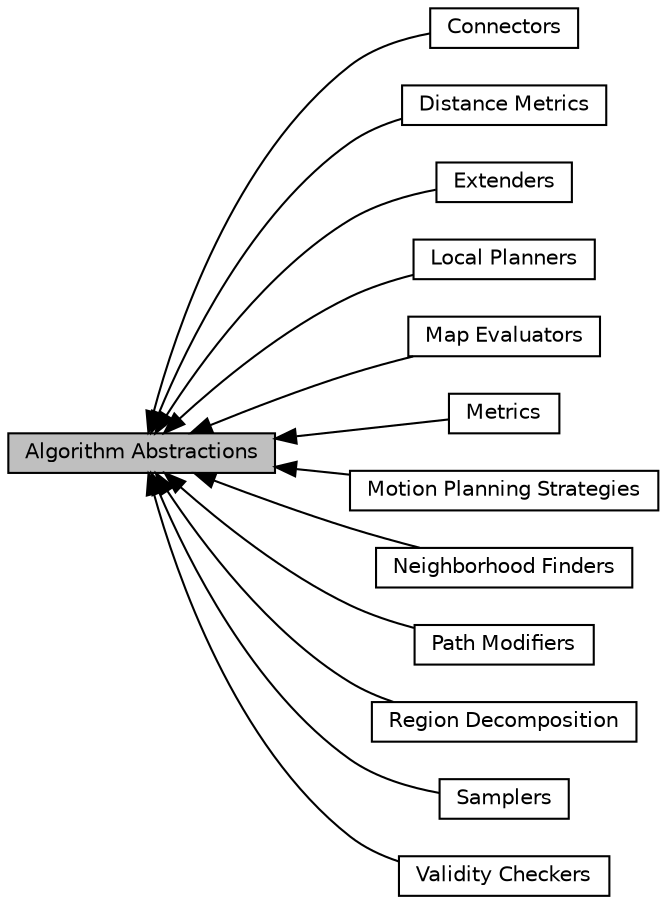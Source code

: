 digraph "Algorithm Abstractions"
{
  edge [fontname="Helvetica",fontsize="10",labelfontname="Helvetica",labelfontsize="10"];
  node [fontname="Helvetica",fontsize="10",shape=box];
  rankdir=LR;
  Node1 [label="Algorithm Abstractions",height=0.2,width=0.4,color="black", fillcolor="grey75", style="filled", fontcolor="black",tooltip=" "];
  Node8 [label="Connectors",height=0.2,width=0.4,color="black", fillcolor="white", style="filled",URL="$group__Connectors.html",tooltip="Connectors (C) generate edges of a roadmap, usually a combination of a neighborhood finder and a loca..."];
  Node2 [label="Distance Metrics",height=0.2,width=0.4,color="black", fillcolor="white", style="filled",URL="$group__DistanceMetrics.html",tooltip="Distance Metrics (DM) compute distances between two configurations."];
  Node7 [label="Extenders",height=0.2,width=0.4,color="black", fillcolor="white", style="filled",URL="$group__Extenders.html",tooltip="Extenders (E) step configurations toward a direction until an end condition is met,..."];
  Node6 [label="Local Planners",height=0.2,width=0.4,color="black", fillcolor="white", style="filled",URL="$group__LocalPlanners.html",tooltip="Local Plannners (LP) validate simple, often deterministic paths, between configurations."];
  Node10 [label="Map Evaluators",height=0.2,width=0.4,color="black", fillcolor="white", style="filled",URL="$group__MapEvaluators.html",tooltip="Map Evaluators (ME) determine if a roadmap passes an evaluation test, e.g., can solve an example quer..."];
  Node9 [label="Metrics",height=0.2,width=0.4,color="black", fillcolor="white", style="filled",URL="$group__Metrics.html",tooltip="Metrics (M) determine a value/property from a roadmap."];
  Node13 [label="Motion Planning Strategies",height=0.2,width=0.4,color="black", fillcolor="white", style="filled",URL="$group__MotionPlanningStrategies.html",tooltip="Motion Planning Strategies (MPS) loosely, construct a roadmap, but more generally are anything execut..."];
  Node5 [label="Neighborhood Finders",height=0.2,width=0.4,color="black", fillcolor="white", style="filled",URL="$group__NeighborhoodFinders.html",tooltip="Neighborhood Finders (NF) determine nearest neighbors within a roadmap."];
  Node11 [label="Path Modifiers",height=0.2,width=0.4,color="black", fillcolor="white", style="filled",URL="$group__PathModifiers.html",tooltip="Path Modifiers (PM) smooth/modify an input path to produce a new valid path."];
  Node12 [label="Region Decomposition",height=0.2,width=0.4,color="black", fillcolor="white", style="filled",URL="$group__RegionDecomposition.html",tooltip="Region framework to split space for divide and conquer methods."];
  Node4 [label="Samplers",height=0.2,width=0.4,color="black", fillcolor="white", style="filled",URL="$group__Samplers.html",tooltip="Samplers (S) generate configurations in  (usually )."];
  Node3 [label="Validity Checkers",height=0.2,width=0.4,color="black", fillcolor="white", style="filled",URL="$group__ValidityCheckers.html",tooltip="Validity Checkers (VC) determine if a configuration is in  or ."];
  Node1->Node2 [shape=plaintext, dir="back", style="solid"];
  Node1->Node3 [shape=plaintext, dir="back", style="solid"];
  Node1->Node4 [shape=plaintext, dir="back", style="solid"];
  Node1->Node5 [shape=plaintext, dir="back", style="solid"];
  Node1->Node6 [shape=plaintext, dir="back", style="solid"];
  Node1->Node7 [shape=plaintext, dir="back", style="solid"];
  Node1->Node8 [shape=plaintext, dir="back", style="solid"];
  Node1->Node9 [shape=plaintext, dir="back", style="solid"];
  Node1->Node10 [shape=plaintext, dir="back", style="solid"];
  Node1->Node11 [shape=plaintext, dir="back", style="solid"];
  Node1->Node12 [shape=plaintext, dir="back", style="solid"];
  Node1->Node13 [shape=plaintext, dir="back", style="solid"];
}
